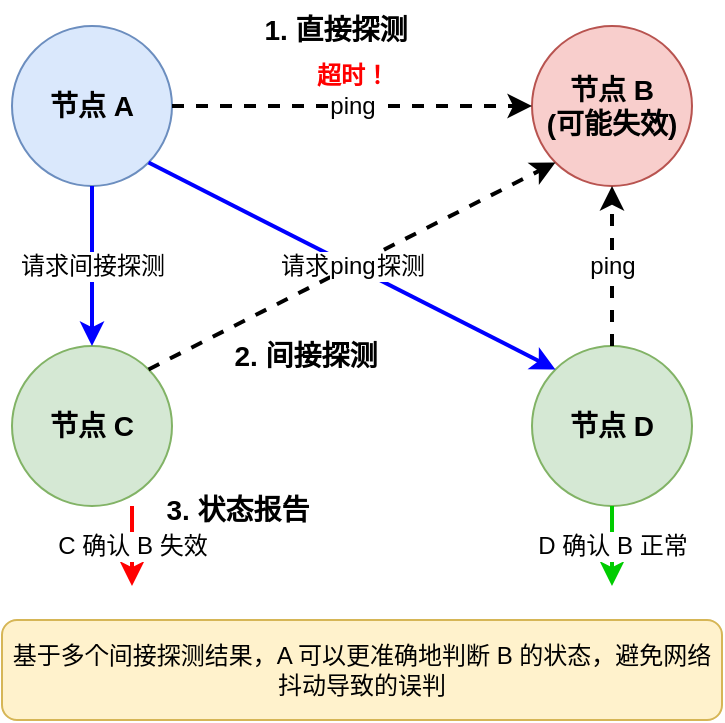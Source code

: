 <mxfile version="27.0.3">
  <diagram name="SWIM Protocol" id="kSGovt_9Euu7qF2u9ryy">
    <mxGraphModel dx="969" dy="578" grid="0" gridSize="10" guides="1" tooltips="1" connect="1" arrows="1" fold="1" page="0" pageScale="1" pageWidth="850" pageHeight="1100" math="0" shadow="0">
      <root>
        <mxCell id="0" />
        <mxCell id="1" parent="0" />
        <mxCell id="t71vtgfs8eBQJH4fCgFU-1" value="节点 A" style="ellipse;whiteSpace=wrap;html=1;aspect=fixed;fillColor=#dae8fc;strokeColor=#6c8ebf;fontSize=14;fontStyle=1" vertex="1" parent="1">
          <mxGeometry x="220" y="160" width="80" height="80" as="geometry" />
        </mxCell>
        <mxCell id="t71vtgfs8eBQJH4fCgFU-2" value="节点 B&lt;br&gt;(可能失效)" style="ellipse;whiteSpace=wrap;html=1;aspect=fixed;fillColor=#f8cecc;strokeColor=#b85450;fontSize=14;fontStyle=1" vertex="1" parent="1">
          <mxGeometry x="480" y="160" width="80" height="80" as="geometry" />
        </mxCell>
        <mxCell id="t71vtgfs8eBQJH4fCgFU-3" value="节点 C" style="ellipse;whiteSpace=wrap;html=1;aspect=fixed;fillColor=#d5e8d4;strokeColor=#82b366;fontSize=14;fontStyle=1" vertex="1" parent="1">
          <mxGeometry x="220" y="320" width="80" height="80" as="geometry" />
        </mxCell>
        <mxCell id="t71vtgfs8eBQJH4fCgFU-4" value="节点 D" style="ellipse;whiteSpace=wrap;html=1;aspect=fixed;fillColor=#d5e8d4;strokeColor=#82b366;fontSize=14;fontStyle=1" vertex="1" parent="1">
          <mxGeometry x="480" y="320" width="80" height="80" as="geometry" />
        </mxCell>
        <mxCell id="t71vtgfs8eBQJH4fCgFU-5" value="1. 直接探测" style="text;html=1;strokeColor=none;fillColor=none;align=center;verticalAlign=middle;whiteSpace=wrap;rounded=0;fontSize=14;fontStyle=1" vertex="1" parent="1">
          <mxGeometry x="332" y="147" width="100" height="30" as="geometry" />
        </mxCell>
        <mxCell id="t71vtgfs8eBQJH4fCgFU-6" value="ping" style="endArrow=classic;html=1;rounded=0;fontSize=12;exitX=1;exitY=0.5;exitDx=0;exitDy=0;entryX=0;entryY=0.5;entryDx=0;entryDy=0;strokeWidth=2;dashed=1;" edge="1" parent="1" source="t71vtgfs8eBQJH4fCgFU-1" target="t71vtgfs8eBQJH4fCgFU-2">
          <mxGeometry width="50" height="50" relative="1" as="geometry">
            <mxPoint x="310" y="200" as="sourcePoint" />
            <mxPoint x="470" y="200" as="targetPoint" />
          </mxGeometry>
        </mxCell>
        <mxCell id="t71vtgfs8eBQJH4fCgFU-7" value="超时！" style="text;html=1;align=center;verticalAlign=middle;resizable=0;points=[];autosize=1;strokeColor=none;fillColor=none;fontSize=12;fontColor=#FF0000;fontStyle=1" vertex="1" parent="1">
          <mxGeometry x="360" y="170" width="60" height="30" as="geometry" />
        </mxCell>
        <mxCell id="t71vtgfs8eBQJH4fCgFU-8" value="2. 间接探测" style="text;html=1;strokeColor=none;fillColor=none;align=center;verticalAlign=middle;whiteSpace=wrap;rounded=0;fontSize=14;fontStyle=1" vertex="1" parent="1">
          <mxGeometry x="317" y="310" width="100" height="30" as="geometry" />
        </mxCell>
        <mxCell id="t71vtgfs8eBQJH4fCgFU-9" value="请求间接探测" style="endArrow=classic;html=1;rounded=0;fontSize=12;exitX=0.5;exitY=1;exitDx=0;exitDy=0;entryX=0.5;entryY=0;entryDx=0;entryDy=0;strokeWidth=2;strokeColor=#0000FF;" edge="1" parent="1" source="t71vtgfs8eBQJH4fCgFU-1" target="t71vtgfs8eBQJH4fCgFU-3">
          <mxGeometry width="50" height="50" relative="1" as="geometry">
            <mxPoint x="260" y="250" as="sourcePoint" />
            <mxPoint x="260" y="310" as="targetPoint" />
          </mxGeometry>
        </mxCell>
        <mxCell id="t71vtgfs8eBQJH4fCgFU-10" value="请求间接探测" style="endArrow=classic;html=1;rounded=0;fontSize=12;exitX=1;exitY=1;exitDx=0;exitDy=0;entryX=0;entryY=0;entryDx=0;entryDy=0;strokeWidth=2;strokeColor=#0000FF;" edge="1" parent="1" source="t71vtgfs8eBQJH4fCgFU-1" target="t71vtgfs8eBQJH4fCgFU-4">
          <mxGeometry width="50" height="50" relative="1" as="geometry">
            <mxPoint x="270" y="250" as="sourcePoint" />
            <mxPoint x="270" y="310" as="targetPoint" />
          </mxGeometry>
        </mxCell>
        <mxCell id="t71vtgfs8eBQJH4fCgFU-11" value="ping" style="endArrow=classic;html=1;rounded=0;fontSize=12;exitX=1;exitY=0;exitDx=0;exitDy=0;entryX=0;entryY=1;entryDx=0;entryDy=0;strokeWidth=2;dashed=1;" edge="1" parent="1" source="t71vtgfs8eBQJH4fCgFU-3" target="t71vtgfs8eBQJH4fCgFU-2">
          <mxGeometry width="50" height="50" relative="1" as="geometry">
            <mxPoint x="300" y="320" as="sourcePoint" />
            <mxPoint x="470" y="230" as="targetPoint" />
          </mxGeometry>
        </mxCell>
        <mxCell id="t71vtgfs8eBQJH4fCgFU-12" value="ping" style="endArrow=classic;html=1;rounded=0;fontSize=12;exitX=0.5;exitY=0;exitDx=0;exitDy=0;entryX=0.5;entryY=1;entryDx=0;entryDy=0;strokeWidth=2;dashed=1;" edge="1" parent="1" source="t71vtgfs8eBQJH4fCgFU-4" target="t71vtgfs8eBQJH4fCgFU-2">
          <mxGeometry width="50" height="50" relative="1" as="geometry">
            <mxPoint x="290" y="340" as="sourcePoint" />
            <mxPoint x="490" y="230" as="targetPoint" />
          </mxGeometry>
        </mxCell>
        <mxCell id="t71vtgfs8eBQJH4fCgFU-13" value="3. 状态报告" style="text;html=1;strokeColor=none;fillColor=none;align=center;verticalAlign=middle;whiteSpace=wrap;rounded=0;fontSize=14;fontStyle=1" vertex="1" parent="1">
          <mxGeometry x="283" y="387" width="100" height="30" as="geometry" />
        </mxCell>
        <mxCell id="t71vtgfs8eBQJH4fCgFU-14" value="C 确认 B 失效" style="endArrow=classic;html=1;rounded=0;fontSize=12;exitX=0.5;exitY=1;exitDx=0;exitDy=0;entryX=0.5;entryY=0;entryDx=0;entryDy=0;strokeWidth=2;strokeColor=#FF0000;" edge="1" parent="1">
          <mxGeometry width="50" height="50" relative="1" as="geometry">
            <mxPoint x="280" y="400" as="sourcePoint" />
            <mxPoint x="280" y="440" as="targetPoint" />
          </mxGeometry>
        </mxCell>
        <mxCell id="t71vtgfs8eBQJH4fCgFU-15" value="D 确认 B 正常" style="endArrow=classic;html=1;rounded=0;fontSize=12;exitX=0.5;exitY=1;exitDx=0;exitDy=0;entryX=0.5;entryY=0;entryDx=0;entryDy=0;strokeWidth=2;strokeColor=#00CC00;" edge="1" parent="1">
          <mxGeometry width="50" height="50" relative="1" as="geometry">
            <mxPoint x="520" y="400" as="sourcePoint" />
            <mxPoint x="520" y="440" as="targetPoint" />
          </mxGeometry>
        </mxCell>
        <mxCell id="t71vtgfs8eBQJH4fCgFU-16" value="基于多个间接探测结果，A 可以更准确地判断 B 的状态，避免网络抖动导致的误判" style="rounded=1;whiteSpace=wrap;html=1;fillColor=#fff2cc;strokeColor=#d6b656;fontSize=12;align=center;" vertex="1" parent="1">
          <mxGeometry x="215" y="457" width="360" height="50" as="geometry" />
        </mxCell>
      </root>
    </mxGraphModel>
  </diagram>
</mxfile>

